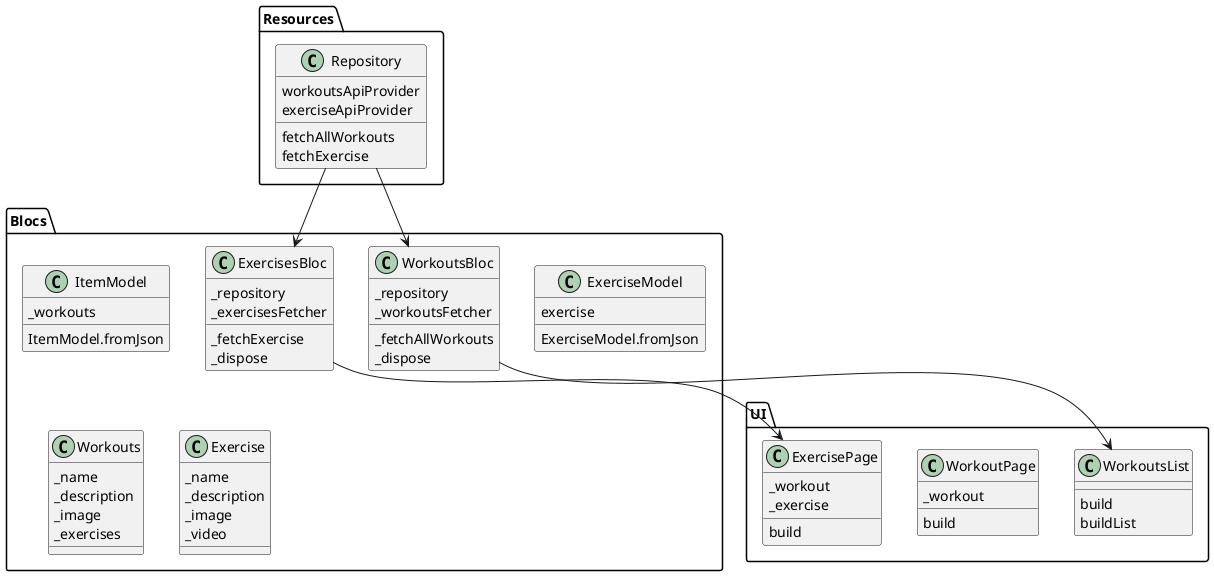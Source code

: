 @startuml
package "Blocs"{
	class WorkoutsBloc{
		{field}_repository
		{field}_workoutsFetcher
		{method}_fetchAllWorkouts
		{method}_dispose
	}
	class ExercisesBloc{
		{field}_repository
		{field}_exercisesFetcher
		{method}_fetchExercise
		{method}_dispose
	}
	class ItemModel{
		{field}_workouts
		{method}ItemModel.fromJson
	}
	class ExerciseModel{
		{field}exercise
		{method}ExerciseModel.fromJson
	}
	class Workouts{
		{field}_name
		{field}_description
		{field}_image
		{field}_exercises
	}
	class Exercise{
		{field}_name
		{field}_description
		{field}_image
		{field}_video
	}
}

package "Resources"{

	class Repository {
		{field} workoutsApiProvider
		{method}fetchAllWorkouts
		{field}exerciseApiProvider
		{method}fetchExercise
	}
 
}
package "UI" {

	class WorkoutsList{
		{method} build
		{method} buildList
	}
	
	class WorkoutPage{
		{field}_workout
		{method} build
	}
	
	class ExercisePage{
		{field}_workout
		{field}_exercise
		{method} build
	}
Repository --> WorkoutsBloc
Repository --> ExercisesBloc
WorkoutsBloc --> WorkoutsList
ExercisesBloc --> ExercisePage

@enduml
